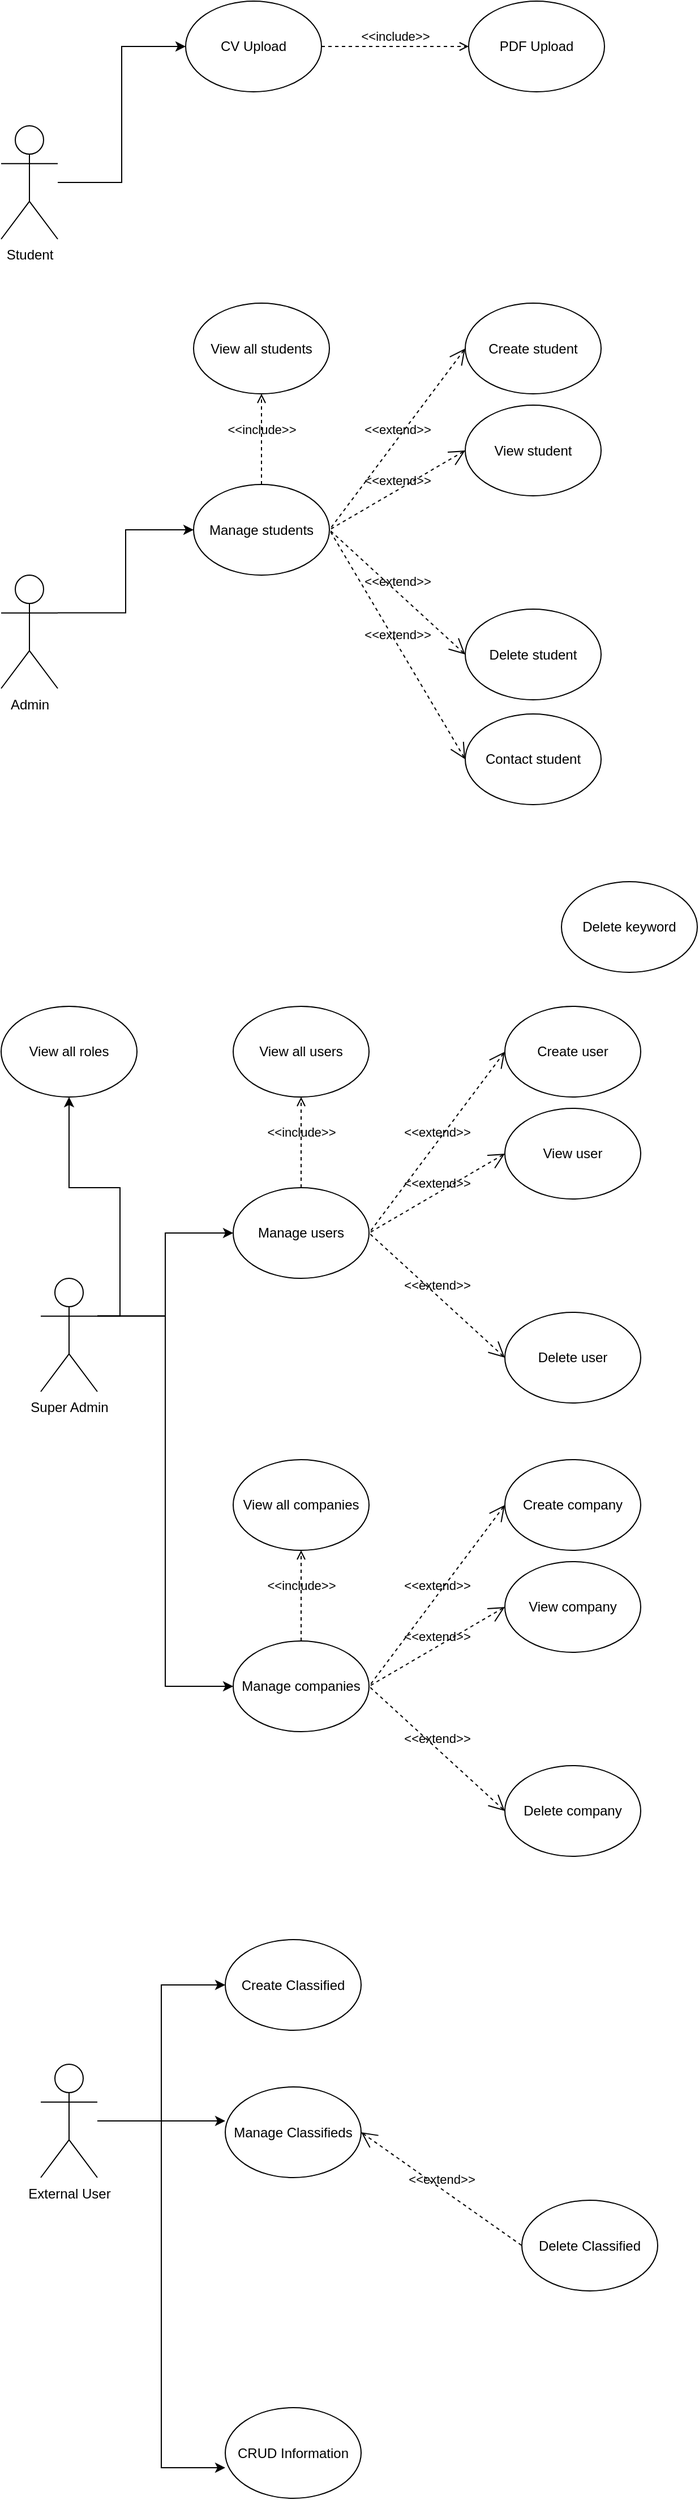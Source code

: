 <mxfile version="10.8.4" type="device"><diagram name="Page-1" id="e7e014a7-5840-1c2e-5031-d8a46d1fe8dd"><mxGraphModel dx="4654" dy="1803" grid="1" gridSize="10" guides="1" tooltips="1" connect="1" arrows="1" fold="1" page="1" pageScale="1" pageWidth="1169" pageHeight="826" background="#ffffff" math="0" shadow="0"><root><mxCell id="0"/><mxCell id="1" parent="0"/><mxCell id="BRGTrVqruao4E9yqLF0h-58" style="edgeStyle=orthogonalEdgeStyle;rounded=0;orthogonalLoop=1;jettySize=auto;html=1;entryX=0;entryY=0.5;entryDx=0;entryDy=0;" parent="1" source="BRGTrVqruao4E9yqLF0h-42" target="BRGTrVqruao4E9yqLF0h-54" edge="1"><mxGeometry relative="1" as="geometry"/></mxCell><mxCell id="BRGTrVqruao4E9yqLF0h-42" value="Student" style="shape=umlActor;verticalLabelPosition=bottom;labelBackgroundColor=#ffffff;verticalAlign=top;html=1;" parent="1" vertex="1"><mxGeometry x="-1143" y="140" width="50" height="100" as="geometry"/></mxCell><mxCell id="BRGTrVqruao4E9yqLF0h-54" value="CV Upload" style="ellipse;whiteSpace=wrap;html=1;" parent="1" vertex="1"><mxGeometry x="-980" y="30" width="120" height="80" as="geometry"/></mxCell><mxCell id="BRGTrVqruao4E9yqLF0h-63" value="PDF Upload" style="ellipse;whiteSpace=wrap;html=1;" parent="1" vertex="1"><mxGeometry x="-730" y="30" width="120" height="80" as="geometry"/></mxCell><mxCell id="BRGTrVqruao4E9yqLF0h-68" value="&amp;lt;&amp;lt;include&amp;gt;&amp;gt;" style="edgeStyle=none;html=1;endArrow=open;verticalAlign=bottom;dashed=1;labelBackgroundColor=none;" parent="1" edge="1"><mxGeometry width="160" relative="1" as="geometry"><mxPoint x="-860" y="70" as="sourcePoint"/><mxPoint x="-730" y="70" as="targetPoint"/></mxGeometry></mxCell><mxCell id="poXAN6P7dHMMo7zErkL7-93" style="edgeStyle=orthogonalEdgeStyle;rounded=0;orthogonalLoop=1;jettySize=auto;html=1;exitX=1;exitY=0.333;exitDx=0;exitDy=0;exitPerimeter=0;" parent="1" source="poXAN6P7dHMMo7zErkL7-2" target="poXAN6P7dHMMo7zErkL7-3" edge="1"><mxGeometry relative="1" as="geometry"/></mxCell><mxCell id="poXAN6P7dHMMo7zErkL7-94" style="edgeStyle=orthogonalEdgeStyle;rounded=0;orthogonalLoop=1;jettySize=auto;html=1;exitX=1;exitY=0.333;exitDx=0;exitDy=0;exitPerimeter=0;entryX=0;entryY=0.5;entryDx=0;entryDy=0;" parent="1" source="poXAN6P7dHMMo7zErkL7-2" target="poXAN6P7dHMMo7zErkL7-26" edge="1"><mxGeometry relative="1" as="geometry"/></mxCell><mxCell id="poXAN6P7dHMMo7zErkL7-102" style="edgeStyle=orthogonalEdgeStyle;rounded=0;orthogonalLoop=1;jettySize=auto;html=1;exitX=1;exitY=0.333;exitDx=0;exitDy=0;exitPerimeter=0;entryX=0.5;entryY=1;entryDx=0;entryDy=0;" parent="1" source="poXAN6P7dHMMo7zErkL7-2" target="poXAN6P7dHMMo7zErkL7-37" edge="1"><mxGeometry relative="1" as="geometry"/></mxCell><mxCell id="poXAN6P7dHMMo7zErkL7-2" value="Super Admin" style="shape=umlActor;verticalLabelPosition=bottom;labelBackgroundColor=#ffffff;verticalAlign=top;html=1;" parent="1" vertex="1"><mxGeometry x="-1108" y="1157" width="50" height="100" as="geometry"/></mxCell><mxCell id="poXAN6P7dHMMo7zErkL7-3" value="Manage users" style="ellipse;whiteSpace=wrap;html=1;" parent="1" vertex="1"><mxGeometry x="-938" y="1077" width="120" height="80" as="geometry"/></mxCell><mxCell id="poXAN6P7dHMMo7zErkL7-4" value="Create user" style="ellipse;whiteSpace=wrap;html=1;" parent="1" vertex="1"><mxGeometry x="-698" y="917" width="120" height="80" as="geometry"/></mxCell><mxCell id="poXAN6P7dHMMo7zErkL7-6" value="Delete user" style="ellipse;whiteSpace=wrap;html=1;" parent="1" vertex="1"><mxGeometry x="-698" y="1187" width="120" height="80" as="geometry"/></mxCell><mxCell id="poXAN6P7dHMMo7zErkL7-7" value="View all users" style="ellipse;whiteSpace=wrap;html=1;" parent="1" vertex="1"><mxGeometry x="-938" y="917" width="120" height="80" as="geometry"/></mxCell><mxCell id="poXAN6P7dHMMo7zErkL7-8" value="View user" style="ellipse;whiteSpace=wrap;html=1;" parent="1" vertex="1"><mxGeometry x="-698" y="1007" width="120" height="80" as="geometry"/></mxCell><mxCell id="poXAN6P7dHMMo7zErkL7-20" value="&amp;lt;&amp;lt;extend&amp;gt;&amp;gt;" style="edgeStyle=none;html=1;startArrow=open;endArrow=none;startSize=12;verticalAlign=bottom;dashed=1;labelBackgroundColor=none;entryX=1;entryY=0.5;entryDx=0;entryDy=0;exitX=0;exitY=0.5;exitDx=0;exitDy=0;" parent="1" source="poXAN6P7dHMMo7zErkL7-4" target="poXAN6P7dHMMo7zErkL7-3" edge="1"><mxGeometry width="160" relative="1" as="geometry"><mxPoint x="-958" y="887" as="sourcePoint"/><mxPoint x="-818" y="887" as="targetPoint"/></mxGeometry></mxCell><mxCell id="poXAN6P7dHMMo7zErkL7-21" value="&amp;lt;&amp;lt;extend&amp;gt;&amp;gt;" style="edgeStyle=none;html=1;startArrow=open;endArrow=none;startSize=12;verticalAlign=bottom;dashed=1;labelBackgroundColor=none;entryX=1;entryY=0.5;entryDx=0;entryDy=0;exitX=0;exitY=0.5;exitDx=0;exitDy=0;" parent="1" source="poXAN6P7dHMMo7zErkL7-8" target="poXAN6P7dHMMo7zErkL7-3" edge="1"><mxGeometry width="160" relative="1" as="geometry"><mxPoint x="-728" y="967" as="sourcePoint"/><mxPoint x="-808" y="1127" as="targetPoint"/></mxGeometry></mxCell><mxCell id="poXAN6P7dHMMo7zErkL7-23" value="&amp;lt;&amp;lt;extend&amp;gt;&amp;gt;" style="edgeStyle=none;html=1;startArrow=open;endArrow=none;startSize=12;verticalAlign=bottom;dashed=1;labelBackgroundColor=none;entryX=1;entryY=0.5;entryDx=0;entryDy=0;exitX=0;exitY=0.5;exitDx=0;exitDy=0;" parent="1" source="poXAN6P7dHMMo7zErkL7-6" target="poXAN6P7dHMMo7zErkL7-3" edge="1"><mxGeometry width="160" relative="1" as="geometry"><mxPoint x="-728" y="1147" as="sourcePoint"/><mxPoint x="-808" y="1127" as="targetPoint"/></mxGeometry></mxCell><mxCell id="poXAN6P7dHMMo7zErkL7-25" value="&amp;lt;&amp;lt;include&amp;gt;&amp;gt;" style="edgeStyle=none;html=1;endArrow=open;verticalAlign=bottom;dashed=1;labelBackgroundColor=none;exitX=0.5;exitY=0;exitDx=0;exitDy=0;entryX=0.5;entryY=1;entryDx=0;entryDy=0;" parent="1" source="poXAN6P7dHMMo7zErkL7-3" target="poXAN6P7dHMMo7zErkL7-7" edge="1"><mxGeometry width="160" relative="1" as="geometry"><mxPoint x="-868" y="846.5" as="sourcePoint"/><mxPoint x="-738" y="846.5" as="targetPoint"/></mxGeometry></mxCell><mxCell id="poXAN6P7dHMMo7zErkL7-26" value="Manage companies" style="ellipse;whiteSpace=wrap;html=1;" parent="1" vertex="1"><mxGeometry x="-938" y="1477" width="120" height="80" as="geometry"/></mxCell><mxCell id="poXAN6P7dHMMo7zErkL7-27" value="Create company" style="ellipse;whiteSpace=wrap;html=1;" parent="1" vertex="1"><mxGeometry x="-698" y="1317" width="120" height="80" as="geometry"/></mxCell><mxCell id="poXAN6P7dHMMo7zErkL7-29" value="Delete company" style="ellipse;whiteSpace=wrap;html=1;" parent="1" vertex="1"><mxGeometry x="-698" y="1587" width="120" height="80" as="geometry"/></mxCell><mxCell id="poXAN6P7dHMMo7zErkL7-30" value="View all companies" style="ellipse;whiteSpace=wrap;html=1;" parent="1" vertex="1"><mxGeometry x="-938" y="1317" width="120" height="80" as="geometry"/></mxCell><mxCell id="poXAN6P7dHMMo7zErkL7-31" value="View company" style="ellipse;whiteSpace=wrap;html=1;" parent="1" vertex="1"><mxGeometry x="-698" y="1407" width="120" height="80" as="geometry"/></mxCell><mxCell id="poXAN6P7dHMMo7zErkL7-32" value="&amp;lt;&amp;lt;extend&amp;gt;&amp;gt;" style="edgeStyle=none;html=1;startArrow=open;endArrow=none;startSize=12;verticalAlign=bottom;dashed=1;labelBackgroundColor=none;entryX=1;entryY=0.5;entryDx=0;entryDy=0;exitX=0;exitY=0.5;exitDx=0;exitDy=0;" parent="1" source="poXAN6P7dHMMo7zErkL7-27" target="poXAN6P7dHMMo7zErkL7-26" edge="1"><mxGeometry width="160" relative="1" as="geometry"><mxPoint x="-958" y="1287" as="sourcePoint"/><mxPoint x="-818" y="1287" as="targetPoint"/></mxGeometry></mxCell><mxCell id="poXAN6P7dHMMo7zErkL7-33" value="&amp;lt;&amp;lt;extend&amp;gt;&amp;gt;" style="edgeStyle=none;html=1;startArrow=open;endArrow=none;startSize=12;verticalAlign=bottom;dashed=1;labelBackgroundColor=none;entryX=1;entryY=0.5;entryDx=0;entryDy=0;exitX=0;exitY=0.5;exitDx=0;exitDy=0;" parent="1" source="poXAN6P7dHMMo7zErkL7-31" target="poXAN6P7dHMMo7zErkL7-26" edge="1"><mxGeometry width="160" relative="1" as="geometry"><mxPoint x="-728" y="1367" as="sourcePoint"/><mxPoint x="-808" y="1527" as="targetPoint"/></mxGeometry></mxCell><mxCell id="poXAN6P7dHMMo7zErkL7-35" value="&amp;lt;&amp;lt;extend&amp;gt;&amp;gt;" style="edgeStyle=none;html=1;startArrow=open;endArrow=none;startSize=12;verticalAlign=bottom;dashed=1;labelBackgroundColor=none;entryX=1;entryY=0.5;entryDx=0;entryDy=0;exitX=0;exitY=0.5;exitDx=0;exitDy=0;" parent="1" source="poXAN6P7dHMMo7zErkL7-29" target="poXAN6P7dHMMo7zErkL7-26" edge="1"><mxGeometry width="160" relative="1" as="geometry"><mxPoint x="-728" y="1547" as="sourcePoint"/><mxPoint x="-808" y="1527" as="targetPoint"/></mxGeometry></mxCell><mxCell id="poXAN6P7dHMMo7zErkL7-36" value="&amp;lt;&amp;lt;include&amp;gt;&amp;gt;" style="edgeStyle=none;html=1;endArrow=open;verticalAlign=bottom;dashed=1;labelBackgroundColor=none;exitX=0.5;exitY=0;exitDx=0;exitDy=0;entryX=0.5;entryY=1;entryDx=0;entryDy=0;" parent="1" source="poXAN6P7dHMMo7zErkL7-26" target="poXAN6P7dHMMo7zErkL7-30" edge="1"><mxGeometry width="160" relative="1" as="geometry"><mxPoint x="-868" y="1246.5" as="sourcePoint"/><mxPoint x="-738" y="1246.5" as="targetPoint"/></mxGeometry></mxCell><mxCell id="poXAN6P7dHMMo7zErkL7-37" value="View all roles" style="ellipse;whiteSpace=wrap;html=1;" parent="1" vertex="1"><mxGeometry x="-1143" y="917" width="120" height="80" as="geometry"/></mxCell><mxCell id="eZ9iJlIZPYbuhSasGvN7-1" style="edgeStyle=orthogonalEdgeStyle;rounded=0;orthogonalLoop=1;jettySize=auto;html=1;exitX=1;exitY=0.333;exitDx=0;exitDy=0;exitPerimeter=0;" parent="1" source="eZ9iJlIZPYbuhSasGvN7-8" target="eZ9iJlIZPYbuhSasGvN7-9" edge="1"><mxGeometry relative="1" as="geometry"/></mxCell><mxCell id="eZ9iJlIZPYbuhSasGvN7-8" value="Admin" style="shape=umlActor;verticalLabelPosition=bottom;labelBackgroundColor=#ffffff;verticalAlign=top;html=1;" parent="1" vertex="1"><mxGeometry x="-1143" y="536.5" width="50" height="100" as="geometry"/></mxCell><mxCell id="eZ9iJlIZPYbuhSasGvN7-9" value="Manage students" style="ellipse;whiteSpace=wrap;html=1;" parent="1" vertex="1"><mxGeometry x="-973" y="456.5" width="120" height="80" as="geometry"/></mxCell><mxCell id="eZ9iJlIZPYbuhSasGvN7-10" value="Create student" style="ellipse;whiteSpace=wrap;html=1;" parent="1" vertex="1"><mxGeometry x="-733" y="296.5" width="120" height="80" as="geometry"/></mxCell><mxCell id="eZ9iJlIZPYbuhSasGvN7-12" value="Delete student" style="ellipse;whiteSpace=wrap;html=1;" parent="1" vertex="1"><mxGeometry x="-733" y="566.5" width="120" height="80" as="geometry"/></mxCell><mxCell id="eZ9iJlIZPYbuhSasGvN7-13" value="View all students" style="ellipse;whiteSpace=wrap;html=1;" parent="1" vertex="1"><mxGeometry x="-973" y="296.5" width="120" height="80" as="geometry"/></mxCell><mxCell id="eZ9iJlIZPYbuhSasGvN7-14" value="View student" style="ellipse;whiteSpace=wrap;html=1;" parent="1" vertex="1"><mxGeometry x="-733" y="386.5" width="120" height="80" as="geometry"/></mxCell><mxCell id="eZ9iJlIZPYbuhSasGvN7-15" value="&amp;lt;&amp;lt;extend&amp;gt;&amp;gt;" style="edgeStyle=none;html=1;startArrow=open;endArrow=none;startSize=12;verticalAlign=bottom;dashed=1;labelBackgroundColor=none;entryX=1;entryY=0.5;entryDx=0;entryDy=0;exitX=0;exitY=0.5;exitDx=0;exitDy=0;" parent="1" source="eZ9iJlIZPYbuhSasGvN7-10" target="eZ9iJlIZPYbuhSasGvN7-9" edge="1"><mxGeometry width="160" relative="1" as="geometry"><mxPoint x="-993" y="266.5" as="sourcePoint"/><mxPoint x="-853" y="266.5" as="targetPoint"/></mxGeometry></mxCell><mxCell id="eZ9iJlIZPYbuhSasGvN7-16" value="&amp;lt;&amp;lt;extend&amp;gt;&amp;gt;" style="edgeStyle=none;html=1;startArrow=open;endArrow=none;startSize=12;verticalAlign=bottom;dashed=1;labelBackgroundColor=none;entryX=1;entryY=0.5;entryDx=0;entryDy=0;exitX=0;exitY=0.5;exitDx=0;exitDy=0;" parent="1" source="eZ9iJlIZPYbuhSasGvN7-14" target="eZ9iJlIZPYbuhSasGvN7-9" edge="1"><mxGeometry width="160" relative="1" as="geometry"><mxPoint x="-763" y="346.5" as="sourcePoint"/><mxPoint x="-843" y="506.5" as="targetPoint"/></mxGeometry></mxCell><mxCell id="eZ9iJlIZPYbuhSasGvN7-18" value="&amp;lt;&amp;lt;extend&amp;gt;&amp;gt;" style="edgeStyle=none;html=1;startArrow=open;endArrow=none;startSize=12;verticalAlign=bottom;dashed=1;labelBackgroundColor=none;entryX=1;entryY=0.5;entryDx=0;entryDy=0;exitX=0;exitY=0.5;exitDx=0;exitDy=0;" parent="1" source="eZ9iJlIZPYbuhSasGvN7-12" target="eZ9iJlIZPYbuhSasGvN7-9" edge="1"><mxGeometry width="160" relative="1" as="geometry"><mxPoint x="-763" y="526.5" as="sourcePoint"/><mxPoint x="-843" y="506.5" as="targetPoint"/></mxGeometry></mxCell><mxCell id="eZ9iJlIZPYbuhSasGvN7-19" value="&amp;lt;&amp;lt;include&amp;gt;&amp;gt;" style="edgeStyle=none;html=1;endArrow=open;verticalAlign=bottom;dashed=1;labelBackgroundColor=none;exitX=0.5;exitY=0;exitDx=0;exitDy=0;entryX=0.5;entryY=1;entryDx=0;entryDy=0;" parent="1" source="eZ9iJlIZPYbuhSasGvN7-9" target="eZ9iJlIZPYbuhSasGvN7-13" edge="1"><mxGeometry width="160" relative="1" as="geometry"><mxPoint x="-903" y="226" as="sourcePoint"/><mxPoint x="-773" y="226" as="targetPoint"/></mxGeometry></mxCell><mxCell id="eZ9iJlIZPYbuhSasGvN7-57" value="Delete keyword" style="ellipse;whiteSpace=wrap;html=1;" parent="1" vertex="1"><mxGeometry x="-648" y="807" width="120" height="80" as="geometry"/></mxCell><mxCell id="eZ9iJlIZPYbuhSasGvN7-81" value="Contact student" style="ellipse;whiteSpace=wrap;html=1;" parent="1" vertex="1"><mxGeometry x="-733" y="659" width="120" height="80" as="geometry"/></mxCell><mxCell id="eZ9iJlIZPYbuhSasGvN7-82" value="&amp;lt;&amp;lt;extend&amp;gt;&amp;gt;" style="edgeStyle=none;html=1;startArrow=open;endArrow=none;startSize=12;verticalAlign=bottom;dashed=1;labelBackgroundColor=none;entryX=1;entryY=0.5;entryDx=0;entryDy=0;exitX=0;exitY=0.5;exitDx=0;exitDy=0;" parent="1" source="eZ9iJlIZPYbuhSasGvN7-81" target="eZ9iJlIZPYbuhSasGvN7-9" edge="1"><mxGeometry width="160" relative="1" as="geometry"><mxPoint x="-722.588" y="616.529" as="sourcePoint"/><mxPoint x="-842.588" y="505.941" as="targetPoint"/></mxGeometry></mxCell><mxCell id="ltUazQrBL94HdTa5d_q9-259" style="edgeStyle=orthogonalEdgeStyle;rounded=0;orthogonalLoop=1;jettySize=auto;html=1;entryX=0;entryY=0.5;entryDx=0;entryDy=0;" parent="1" source="ltUazQrBL94HdTa5d_q9-262" target="ltUazQrBL94HdTa5d_q9-264" edge="1"><mxGeometry relative="1" as="geometry"/></mxCell><mxCell id="ltUazQrBL94HdTa5d_q9-260" style="edgeStyle=orthogonalEdgeStyle;rounded=0;orthogonalLoop=1;jettySize=auto;html=1;entryX=0;entryY=0.663;entryDx=0;entryDy=0;entryPerimeter=0;" parent="1" source="ltUazQrBL94HdTa5d_q9-262" target="ltUazQrBL94HdTa5d_q9-263" edge="1"><mxGeometry relative="1" as="geometry"/></mxCell><mxCell id="ltUazQrBL94HdTa5d_q9-261" style="edgeStyle=orthogonalEdgeStyle;rounded=0;orthogonalLoop=1;jettySize=auto;html=1;entryX=0;entryY=0.375;entryDx=0;entryDy=0;entryPerimeter=0;" parent="1" source="ltUazQrBL94HdTa5d_q9-262" target="ltUazQrBL94HdTa5d_q9-265" edge="1"><mxGeometry relative="1" as="geometry"/></mxCell><mxCell id="ltUazQrBL94HdTa5d_q9-262" value="External User" style="shape=umlActor;verticalLabelPosition=bottom;labelBackgroundColor=#ffffff;verticalAlign=top;html=1;" parent="1" vertex="1"><mxGeometry x="-1108" y="1850.5" width="50" height="100" as="geometry"/></mxCell><mxCell id="ltUazQrBL94HdTa5d_q9-263" value="CRUD Information" style="ellipse;whiteSpace=wrap;html=1;" parent="1" vertex="1"><mxGeometry x="-945" y="2153.5" width="120" height="80" as="geometry"/></mxCell><mxCell id="ltUazQrBL94HdTa5d_q9-264" value="Create Classified" style="ellipse;whiteSpace=wrap;html=1;" parent="1" vertex="1"><mxGeometry x="-945" y="1740.5" width="120" height="80" as="geometry"/></mxCell><mxCell id="ltUazQrBL94HdTa5d_q9-265" value="Manage Classifieds" style="ellipse;whiteSpace=wrap;html=1;" parent="1" vertex="1"><mxGeometry x="-945" y="1870.5" width="120" height="80" as="geometry"/></mxCell><mxCell id="ltUazQrBL94HdTa5d_q9-274" value="Delete Classified" style="ellipse;whiteSpace=wrap;html=1;" parent="1" vertex="1"><mxGeometry x="-683" y="1970.5" width="120" height="80" as="geometry"/></mxCell><mxCell id="ltUazQrBL94HdTa5d_q9-275" value="&amp;lt;&amp;lt;extend&amp;gt;&amp;gt;" style="edgeStyle=none;html=1;startArrow=open;endArrow=none;startSize=12;verticalAlign=bottom;dashed=1;labelBackgroundColor=none;entryX=0;entryY=0.5;entryDx=0;entryDy=0;exitX=1;exitY=0.5;exitDx=0;exitDy=0;" parent="1" source="ltUazQrBL94HdTa5d_q9-265" target="ltUazQrBL94HdTa5d_q9-274" edge="1"><mxGeometry width="160" relative="1" as="geometry"><mxPoint x="-815" y="1919.5" as="sourcePoint"/><mxPoint x="-675" y="1919.643" as="targetPoint"/></mxGeometry></mxCell></root></mxGraphModel></diagram></mxfile>